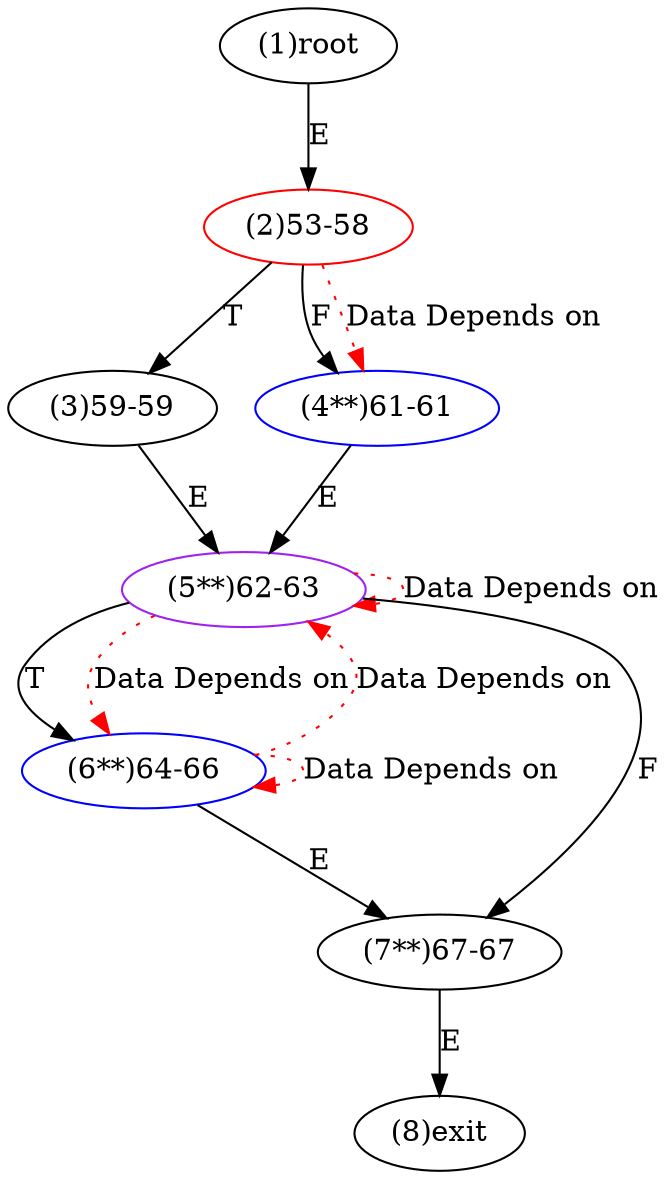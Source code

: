 digraph "" { 
1[ label="(1)root"];
2[ label="(2)53-58",color=red];
3[ label="(3)59-59"];
4[ label="(4**)61-61",color=blue];
5[ label="(5**)62-63",color=purple];
6[ label="(6**)64-66",color=blue];
7[ label="(7**)67-67"];
8[ label="(8)exit"];
1->2[ label="E"];
2->4[ label="F"];
2->3[ label="T"];
3->5[ label="E"];
4->5[ label="E"];
5->7[ label="F"];
5->6[ label="T"];
6->7[ label="E"];
7->8[ label="E"];
2->4[ color="red" label="Data Depends on" style = dotted ];
5->5[ color="red" label="Data Depends on" style = dotted ];
5->6[ color="red" label="Data Depends on" style = dotted ];
6->6[ color="red" label="Data Depends on" style = dotted ];
6->5[ color="red" label="Data Depends on" style = dotted ];
}